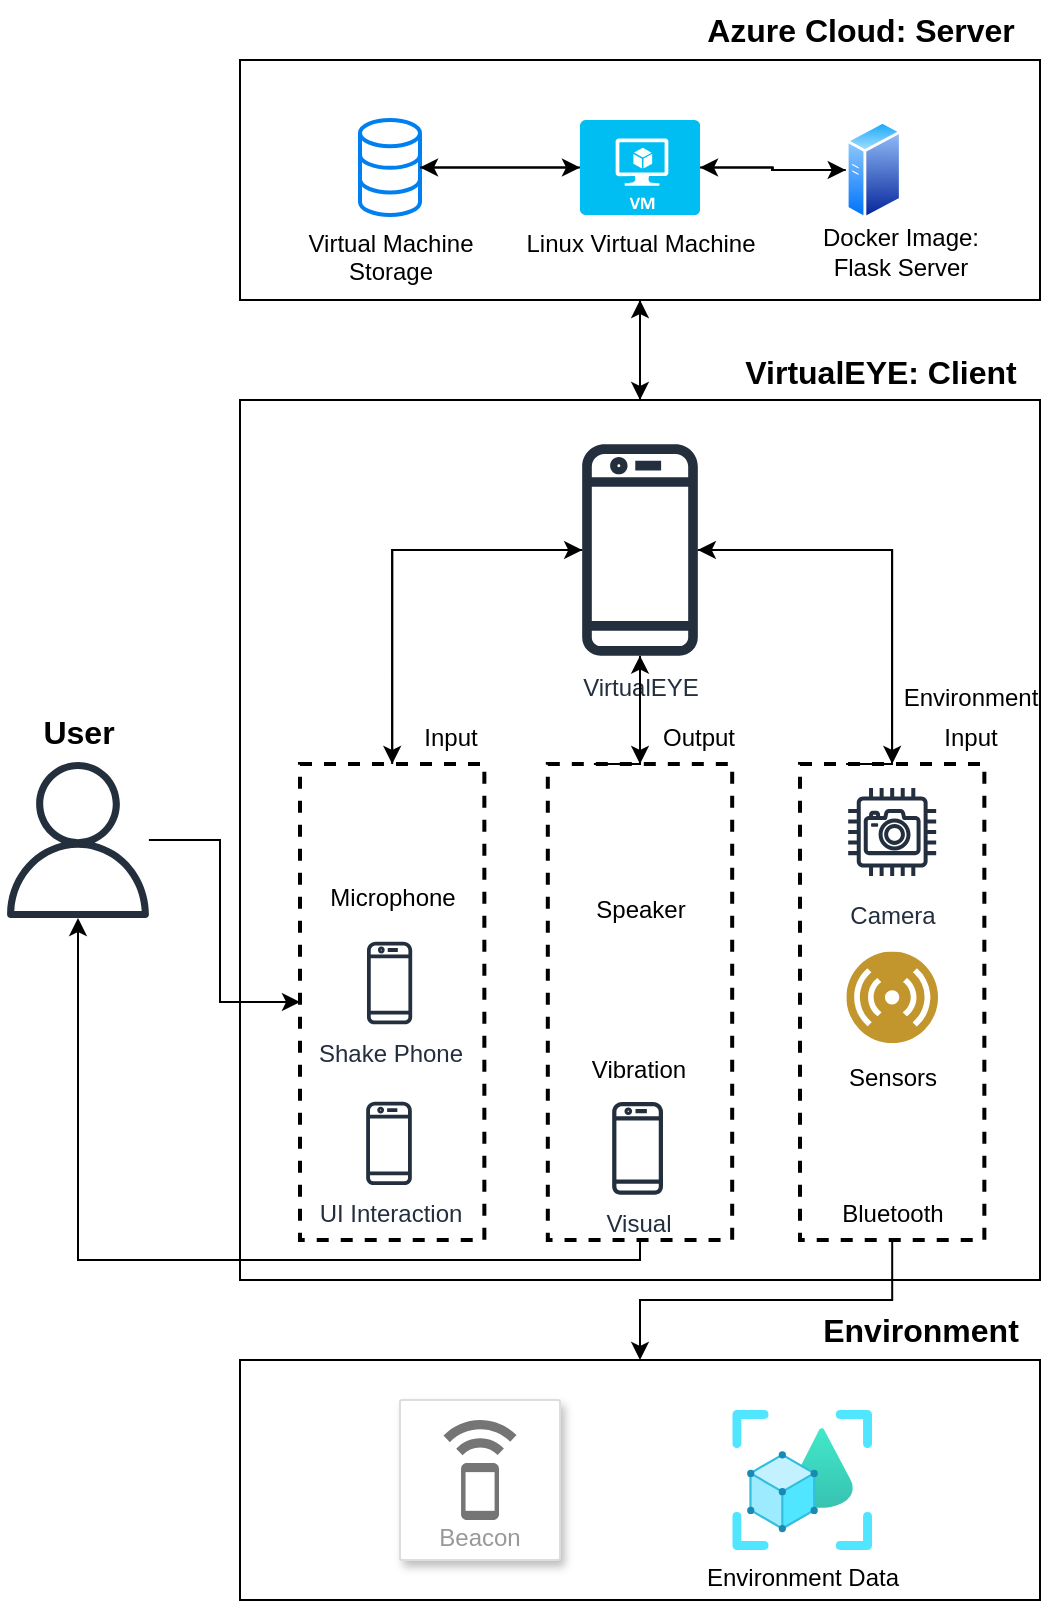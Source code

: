 <mxfile version="20.8.4" type="device"><diagram id="G0glIOScjVHj098hQlcz" name="Page-1"><mxGraphModel dx="1074" dy="738" grid="1" gridSize="10" guides="1" tooltips="1" connect="1" arrows="1" fold="1" page="1" pageScale="1" pageWidth="827" pageHeight="1169" math="0" shadow="0"><root><mxCell id="0"/><mxCell id="1" parent="0"/><mxCell id="2intrW8Gw10kRIi3WNaW-38" value="" style="group" vertex="1" connectable="0" parent="1"><mxGeometry x="160" y="330" width="400" height="440" as="geometry"/></mxCell><mxCell id="2intrW8Gw10kRIi3WNaW-8" value="" style="whiteSpace=wrap;html=1;" vertex="1" parent="2intrW8Gw10kRIi3WNaW-38"><mxGeometry width="400" height="440" as="geometry"/></mxCell><mxCell id="2intrW8Gw10kRIi3WNaW-68" style="edgeStyle=orthogonalEdgeStyle;rounded=0;orthogonalLoop=1;jettySize=auto;html=1;entryX=0.5;entryY=0;entryDx=0;entryDy=0;fontSize=16;fontColor=#000000;" edge="1" parent="2intrW8Gw10kRIi3WNaW-38" source="2intrW8Gw10kRIi3WNaW-4" target="2intrW8Gw10kRIi3WNaW-16"><mxGeometry relative="1" as="geometry"/></mxCell><mxCell id="2intrW8Gw10kRIi3WNaW-70" style="edgeStyle=orthogonalEdgeStyle;rounded=0;orthogonalLoop=1;jettySize=auto;html=1;fontSize=16;fontColor=#000000;" edge="1" parent="2intrW8Gw10kRIi3WNaW-38" source="2intrW8Gw10kRIi3WNaW-4" target="2intrW8Gw10kRIi3WNaW-20"><mxGeometry relative="1" as="geometry"/></mxCell><mxCell id="2intrW8Gw10kRIi3WNaW-71" style="edgeStyle=orthogonalEdgeStyle;rounded=0;orthogonalLoop=1;jettySize=auto;html=1;entryX=0.5;entryY=0;entryDx=0;entryDy=0;fontSize=16;fontColor=#000000;" edge="1" parent="2intrW8Gw10kRIi3WNaW-38" source="2intrW8Gw10kRIi3WNaW-4" target="2intrW8Gw10kRIi3WNaW-31"><mxGeometry relative="1" as="geometry"/></mxCell><mxCell id="2intrW8Gw10kRIi3WNaW-34" value="" style="group" vertex="1" connectable="0" parent="2intrW8Gw10kRIi3WNaW-38"><mxGeometry x="153.91" y="182" width="92.18" height="238" as="geometry"/></mxCell><mxCell id="2intrW8Gw10kRIi3WNaW-20" value="" style="whiteSpace=wrap;html=1;dashed=1;strokeWidth=2;" vertex="1" parent="2intrW8Gw10kRIi3WNaW-34"><mxGeometry width="92.18" height="238" as="geometry"/></mxCell><mxCell id="2intrW8Gw10kRIi3WNaW-14" value="Vibration" style="shape=image;html=1;verticalAlign=top;verticalLabelPosition=bottom;labelBackgroundColor=#ffffff;imageAspect=0;aspect=fixed;image=https://cdn0.iconfinder.com/data/icons/phosphor-regular-vol-5/256/vibrate-128.png" vertex="1" parent="2intrW8Gw10kRIi3WNaW-34"><mxGeometry x="19.71" y="88" width="50.68" height="50.68" as="geometry"/></mxCell><mxCell id="2intrW8Gw10kRIi3WNaW-12" value="Speaker" style="shape=image;html=1;verticalAlign=top;verticalLabelPosition=bottom;labelBackgroundColor=#ffffff;imageAspect=0;aspect=fixed;image=https://cdn1.iconfinder.com/data/icons/ui-essential-17/32/UI_Essential_Outline_1_essential-app-ui-sound-speaker-128.png" vertex="1" parent="2intrW8Gw10kRIi3WNaW-34"><mxGeometry x="21.09" y="9" width="50" height="50" as="geometry"/></mxCell><mxCell id="2intrW8Gw10kRIi3WNaW-29" value="" style="group" vertex="1" connectable="0" parent="2intrW8Gw10kRIi3WNaW-34"><mxGeometry x="32.18" y="168" width="25.74" height="49.63" as="geometry"/></mxCell><mxCell id="2intrW8Gw10kRIi3WNaW-26" value="" style="shape=image;html=1;verticalAlign=top;verticalLabelPosition=bottom;labelBackgroundColor=#ffffff;imageAspect=0;aspect=fixed;image=https://cdn4.iconfinder.com/data/icons/essential-app-1/16/eye-vision-monitor-look-observe-128.png;dashed=1;strokeWidth=2;" vertex="1" parent="2intrW8Gw10kRIi3WNaW-29"><mxGeometry x="5.471" y="17.903" width="14.613" height="14.613" as="geometry"/></mxCell><mxCell id="2intrW8Gw10kRIi3WNaW-27" value="Visual" style="sketch=0;outlineConnect=0;fontColor=#232F3E;gradientColor=none;fillColor=#232F3D;strokeColor=none;dashed=0;verticalLabelPosition=bottom;verticalAlign=top;align=center;html=1;fontSize=12;fontStyle=0;aspect=fixed;pointerEvents=1;shape=mxgraph.aws4.mobile_client;" vertex="1" parent="2intrW8Gw10kRIi3WNaW-29"><mxGeometry width="25.411" height="48.343" as="geometry"/></mxCell><mxCell id="2intrW8Gw10kRIi3WNaW-4" value="VirtualEYE" style="sketch=0;outlineConnect=0;fontColor=#232F3E;gradientColor=none;fillColor=#232F3D;strokeColor=none;dashed=0;verticalLabelPosition=bottom;verticalAlign=top;align=center;html=1;fontSize=12;fontStyle=0;aspect=fixed;pointerEvents=1;shape=mxgraph.aws4.mobile_client;" vertex="1" parent="2intrW8Gw10kRIi3WNaW-38"><mxGeometry x="171.09" y="20" width="57.82" height="110" as="geometry"/></mxCell><mxCell id="2intrW8Gw10kRIi3WNaW-33" value="" style="group" vertex="1" connectable="0" parent="2intrW8Gw10kRIi3WNaW-38"><mxGeometry x="280" y="182" width="92.18" height="238" as="geometry"/></mxCell><mxCell id="2intrW8Gw10kRIi3WNaW-31" value="" style="whiteSpace=wrap;html=1;dashed=1;strokeWidth=2;" vertex="1" parent="2intrW8Gw10kRIi3WNaW-33"><mxGeometry width="92.18" height="238" as="geometry"/></mxCell><mxCell id="2intrW8Gw10kRIi3WNaW-11" value="Camera" style="sketch=0;outlineConnect=0;fontColor=#232F3E;gradientColor=none;strokeColor=#232F3E;fillColor=#ffffff;dashed=0;verticalLabelPosition=bottom;verticalAlign=top;align=center;html=1;fontSize=12;fontStyle=0;aspect=fixed;shape=mxgraph.aws4.resourceIcon;resIcon=mxgraph.aws4.camera;" vertex="1" parent="2intrW8Gw10kRIi3WNaW-33"><mxGeometry x="18.59" y="6.5" width="55" height="55" as="geometry"/></mxCell><mxCell id="2intrW8Gw10kRIi3WNaW-7" value="&lt;font color=&quot;#000000&quot;&gt;Sensors&lt;/font&gt;" style="aspect=fixed;perimeter=ellipsePerimeter;html=1;align=center;shadow=0;dashed=0;fontColor=#4277BB;labelBackgroundColor=#ffffff;fontSize=12;spacingTop=3;image;image=img/lib/ibm/users/sensor.svg;" vertex="1" parent="2intrW8Gw10kRIi3WNaW-33"><mxGeometry x="23.17" y="93.74" width="45.84" height="45.84" as="geometry"/></mxCell><mxCell id="2intrW8Gw10kRIi3WNaW-15" value="Bluetooth" style="shape=image;html=1;verticalAlign=top;verticalLabelPosition=bottom;labelBackgroundColor=#ffffff;imageAspect=0;aspect=fixed;image=https://cdn4.iconfinder.com/data/icons/ionicons/512/icon-bluetooth-128.png" vertex="1" parent="2intrW8Gw10kRIi3WNaW-33"><mxGeometry x="27.73" y="174.45" width="36.73" height="36.73" as="geometry"/></mxCell><mxCell id="2intrW8Gw10kRIi3WNaW-35" value="" style="group" vertex="1" connectable="0" parent="2intrW8Gw10kRIi3WNaW-38"><mxGeometry x="30" y="182" width="92.18" height="238" as="geometry"/></mxCell><mxCell id="2intrW8Gw10kRIi3WNaW-16" value="" style="whiteSpace=wrap;html=1;dashed=1;strokeWidth=2;" vertex="1" parent="2intrW8Gw10kRIi3WNaW-35"><mxGeometry width="92.18" height="238" as="geometry"/></mxCell><mxCell id="2intrW8Gw10kRIi3WNaW-13" value="Microphone" style="shape=image;html=1;verticalAlign=top;verticalLabelPosition=bottom;labelBackgroundColor=#ffffff;imageAspect=0;aspect=fixed;image=https://cdn4.iconfinder.com/data/icons/essential-app-1/16/mic-microphone-record-speak-128.png" vertex="1" parent="2intrW8Gw10kRIi3WNaW-35"><mxGeometry x="27.09" y="15" width="38" height="38" as="geometry"/></mxCell><mxCell id="2intrW8Gw10kRIi3WNaW-22" value="" style="group" vertex="1" connectable="0" parent="2intrW8Gw10kRIi3WNaW-35"><mxGeometry x="8.769" y="88" width="54.641" height="57.321" as="geometry"/></mxCell><mxCell id="2intrW8Gw10kRIi3WNaW-17" value="" style="shape=image;html=1;verticalAlign=top;verticalLabelPosition=bottom;labelBackgroundColor=#ffffff;imageAspect=0;aspect=fixed;image=https://cdn1.iconfinder.com/data/icons/systemui/21/grab-128.png;dashed=1;strokeWidth=2;rotation=30;" vertex="1" parent="2intrW8Gw10kRIi3WNaW-22"><mxGeometry x="7.321" y="10" width="40" height="40" as="geometry"/></mxCell><mxCell id="2intrW8Gw10kRIi3WNaW-18" value="&lt;div style=&quot;&quot;&gt;&lt;span style=&quot;background-color: initial;&quot;&gt;Shake Phone&lt;/span&gt;&lt;/div&gt;" style="sketch=0;outlineConnect=0;fontColor=#232F3E;gradientColor=none;fillColor=#232F3D;strokeColor=none;dashed=0;verticalLabelPosition=bottom;verticalAlign=top;align=center;html=1;fontSize=12;fontStyle=0;aspect=fixed;pointerEvents=1;shape=mxgraph.aws4.mobile_client;" vertex="1" parent="2intrW8Gw10kRIi3WNaW-22"><mxGeometry x="24.721" width="22.6" height="43" as="geometry"/></mxCell><mxCell id="2intrW8Gw10kRIi3WNaW-25" value="" style="group" vertex="1" connectable="0" parent="2intrW8Gw10kRIi3WNaW-35"><mxGeometry x="33.09" y="168" width="32" height="53.41" as="geometry"/></mxCell><mxCell id="2intrW8Gw10kRIi3WNaW-23" value="UI Interaction" style="sketch=0;outlineConnect=0;fontColor=#232F3E;gradientColor=none;fillColor=#232F3D;strokeColor=none;dashed=0;verticalLabelPosition=bottom;verticalAlign=top;align=center;html=1;fontSize=12;fontStyle=0;aspect=fixed;pointerEvents=1;shape=mxgraph.aws4.mobile_client;" vertex="1" parent="2intrW8Gw10kRIi3WNaW-25"><mxGeometry width="22.82" height="43.41" as="geometry"/></mxCell><mxCell id="2intrW8Gw10kRIi3WNaW-24" value="" style="shape=image;html=1;verticalAlign=top;verticalLabelPosition=bottom;labelBackgroundColor=#ffffff;imageAspect=0;aspect=fixed;image=https://cdn1.iconfinder.com/data/icons/iconoir-vol-3/24/one-finger-select-hand-gesture-128.png;dashed=1;strokeWidth=2;" vertex="1" parent="2intrW8Gw10kRIi3WNaW-25"><mxGeometry y="21.41" width="32" height="32" as="geometry"/></mxCell><mxCell id="2intrW8Gw10kRIi3WNaW-74" value="&lt;font style=&quot;font-size: 12px;&quot;&gt;Input&lt;/font&gt;" style="text;html=1;align=center;verticalAlign=middle;resizable=0;points=[];autosize=1;strokeColor=none;fillColor=none;fontSize=16;fontColor=#000000;" vertex="1" parent="2intrW8Gw10kRIi3WNaW-38"><mxGeometry x="80" y="152" width="50" height="30" as="geometry"/></mxCell><mxCell id="2intrW8Gw10kRIi3WNaW-76" value="&lt;font style=&quot;font-size: 12px;&quot;&gt;Output&lt;/font&gt;" style="text;html=1;align=center;verticalAlign=middle;resizable=0;points=[];autosize=1;strokeColor=none;fillColor=none;fontSize=16;fontColor=#000000;" vertex="1" parent="2intrW8Gw10kRIi3WNaW-38"><mxGeometry x="199" y="152" width="60" height="30" as="geometry"/></mxCell><mxCell id="2intrW8Gw10kRIi3WNaW-77" value="&lt;span style=&quot;font-size: 12px;&quot;&gt;Environment &lt;br&gt;Input&lt;br&gt;&lt;/span&gt;" style="text;html=1;align=center;verticalAlign=middle;resizable=0;points=[];autosize=1;strokeColor=none;fillColor=none;fontSize=16;fontColor=#000000;" vertex="1" parent="2intrW8Gw10kRIi3WNaW-38"><mxGeometry x="320" y="132" width="90" height="50" as="geometry"/></mxCell><mxCell id="2intrW8Gw10kRIi3WNaW-79" style="edgeStyle=orthogonalEdgeStyle;rounded=0;orthogonalLoop=1;jettySize=auto;html=1;fontSize=12;fontColor=#000000;" edge="1" parent="2intrW8Gw10kRIi3WNaW-38" source="2intrW8Gw10kRIi3WNaW-16" target="2intrW8Gw10kRIi3WNaW-4"><mxGeometry relative="1" as="geometry"><Array as="points"><mxPoint x="76" y="75"/></Array></mxGeometry></mxCell><mxCell id="2intrW8Gw10kRIi3WNaW-80" style="edgeStyle=orthogonalEdgeStyle;rounded=0;orthogonalLoop=1;jettySize=auto;html=1;exitX=0.25;exitY=0;exitDx=0;exitDy=0;fontSize=12;fontColor=#000000;" edge="1" parent="2intrW8Gw10kRIi3WNaW-38" source="2intrW8Gw10kRIi3WNaW-20" target="2intrW8Gw10kRIi3WNaW-4"><mxGeometry relative="1" as="geometry"><Array as="points"><mxPoint x="200" y="182"/></Array></mxGeometry></mxCell><mxCell id="2intrW8Gw10kRIi3WNaW-81" style="edgeStyle=orthogonalEdgeStyle;rounded=0;orthogonalLoop=1;jettySize=auto;html=1;exitX=0.25;exitY=0;exitDx=0;exitDy=0;fontSize=12;fontColor=#000000;" edge="1" parent="2intrW8Gw10kRIi3WNaW-38" source="2intrW8Gw10kRIi3WNaW-31" target="2intrW8Gw10kRIi3WNaW-4"><mxGeometry relative="1" as="geometry"><Array as="points"><mxPoint x="326" y="182"/><mxPoint x="326" y="75"/></Array></mxGeometry></mxCell><mxCell id="2intrW8Gw10kRIi3WNaW-1" value="" style="sketch=0;outlineConnect=0;fontColor=#232F3E;gradientColor=none;fillColor=#232F3D;strokeColor=none;dashed=0;verticalLabelPosition=bottom;verticalAlign=top;align=center;html=1;fontSize=12;fontStyle=0;aspect=fixed;pointerEvents=1;shape=mxgraph.aws4.user;" vertex="1" parent="1"><mxGeometry x="40" y="511" width="78" height="78" as="geometry"/></mxCell><mxCell id="2intrW8Gw10kRIi3WNaW-66" style="edgeStyle=orthogonalEdgeStyle;rounded=0;orthogonalLoop=1;jettySize=auto;html=1;entryX=0;entryY=0.5;entryDx=0;entryDy=0;fontSize=16;fontColor=#000000;" edge="1" parent="1" source="2intrW8Gw10kRIi3WNaW-1" target="2intrW8Gw10kRIi3WNaW-16"><mxGeometry relative="1" as="geometry"><Array as="points"><mxPoint x="150" y="550"/><mxPoint x="150" y="631"/></Array></mxGeometry></mxCell><mxCell id="2intrW8Gw10kRIi3WNaW-39" value="" style="group" vertex="1" connectable="0" parent="1"><mxGeometry x="160" y="810" width="400" height="120" as="geometry"/></mxCell><mxCell id="2intrW8Gw10kRIi3WNaW-37" value="" style="whiteSpace=wrap;html=1;" vertex="1" parent="2intrW8Gw10kRIi3WNaW-39"><mxGeometry width="400" height="120" as="geometry"/></mxCell><mxCell id="2intrW8Gw10kRIi3WNaW-5" value="Beacon" style="strokeColor=#dddddd;shadow=1;strokeWidth=1;rounded=1;absoluteArcSize=1;arcSize=2;labelPosition=center;verticalLabelPosition=middle;align=center;verticalAlign=bottom;spacingLeft=0;fontColor=#999999;fontSize=12;whiteSpace=wrap;spacingBottom=2;" vertex="1" parent="2intrW8Gw10kRIi3WNaW-39"><mxGeometry x="80" y="20" width="80" height="80" as="geometry"/></mxCell><mxCell id="2intrW8Gw10kRIi3WNaW-6" value="" style="sketch=0;dashed=0;connectable=0;html=1;fillColor=#757575;strokeColor=none;shape=mxgraph.gcp2.beacon;part=1;" vertex="1" parent="2intrW8Gw10kRIi3WNaW-5"><mxGeometry x="0.5" width="36.5" height="50" relative="1" as="geometry"><mxPoint x="-18.25" y="10" as="offset"/></mxGeometry></mxCell><mxCell id="2intrW8Gw10kRIi3WNaW-36" value="Environment Data" style="aspect=fixed;html=1;points=[];align=center;image;fontSize=12;image=img/lib/azure2/ai_machine_learning/Azure_Object_Understanding.svg;dashed=1;strokeWidth=2;fontColor=#000000;" vertex="1" parent="2intrW8Gw10kRIi3WNaW-39"><mxGeometry x="246.09" y="25" width="70" height="70" as="geometry"/></mxCell><mxCell id="2intrW8Gw10kRIi3WNaW-49" value="" style="group" vertex="1" connectable="0" parent="1"><mxGeometry x="160" y="160" width="400" height="120" as="geometry"/></mxCell><mxCell id="2intrW8Gw10kRIi3WNaW-9" value="" style="whiteSpace=wrap;html=1;" vertex="1" parent="2intrW8Gw10kRIi3WNaW-49"><mxGeometry width="400" height="120" as="geometry"/></mxCell><mxCell id="2intrW8Gw10kRIi3WNaW-54" style="edgeStyle=orthogonalEdgeStyle;rounded=0;orthogonalLoop=1;jettySize=auto;html=1;entryX=1;entryY=0.5;entryDx=0;entryDy=0;entryPerimeter=0;fontSize=16;fontColor=#000000;" edge="1" parent="2intrW8Gw10kRIi3WNaW-49" source="2intrW8Gw10kRIi3WNaW-40" target="2intrW8Gw10kRIi3WNaW-41"><mxGeometry relative="1" as="geometry"/></mxCell><mxCell id="2intrW8Gw10kRIi3WNaW-57" style="edgeStyle=orthogonalEdgeStyle;rounded=0;orthogonalLoop=1;jettySize=auto;html=1;entryX=0;entryY=0.5;entryDx=0;entryDy=0;fontSize=16;fontColor=#000000;" edge="1" parent="2intrW8Gw10kRIi3WNaW-49" source="2intrW8Gw10kRIi3WNaW-40" target="2intrW8Gw10kRIi3WNaW-43"><mxGeometry relative="1" as="geometry"><Array as="points"><mxPoint x="266" y="54"/><mxPoint x="266" y="55"/></Array></mxGeometry></mxCell><mxCell id="2intrW8Gw10kRIi3WNaW-40" value="Linux Virtual Machine" style="verticalLabelPosition=bottom;html=1;verticalAlign=top;align=center;strokeColor=none;fillColor=#00BEF2;shape=mxgraph.azure.virtual_machine;dashed=1;strokeWidth=2;fontColor=#000000;" vertex="1" parent="2intrW8Gw10kRIi3WNaW-49"><mxGeometry x="170" y="30" width="60" height="47.5" as="geometry"/></mxCell><mxCell id="2intrW8Gw10kRIi3WNaW-41" value="Virtual Machine &lt;br&gt;Storage" style="html=1;verticalLabelPosition=bottom;align=center;labelBackgroundColor=#ffffff;verticalAlign=top;strokeWidth=2;strokeColor=#0080F0;shadow=0;dashed=0;shape=mxgraph.ios7.icons.data;fontColor=#000000;" vertex="1" parent="2intrW8Gw10kRIi3WNaW-49"><mxGeometry x="60" y="30" width="30" height="47.5" as="geometry"/></mxCell><mxCell id="2intrW8Gw10kRIi3WNaW-48" value="" style="group" vertex="1" connectable="0" parent="2intrW8Gw10kRIi3WNaW-49"><mxGeometry x="280" y="30" width="100" height="86.38" as="geometry"/></mxCell><mxCell id="2intrW8Gw10kRIi3WNaW-44" value="" style="group" vertex="1" connectable="0" parent="2intrW8Gw10kRIi3WNaW-48"><mxGeometry x="22.87" width="54.25" height="52.75" as="geometry"/></mxCell><mxCell id="2intrW8Gw10kRIi3WNaW-43" value="" style="aspect=fixed;perimeter=ellipsePerimeter;html=1;align=center;shadow=0;dashed=0;spacingTop=3;image;image=img/lib/active_directory/generic_server.svg;strokeWidth=2;fontColor=#000000;" vertex="1" parent="2intrW8Gw10kRIi3WNaW-44"><mxGeometry width="28.0" height="50" as="geometry"/></mxCell><mxCell id="2intrW8Gw10kRIi3WNaW-42" value="" style="shape=image;html=1;verticalAlign=top;verticalLabelPosition=bottom;labelBackgroundColor=#ffffff;imageAspect=0;aspect=fixed;image=https://cdn2.iconfinder.com/data/icons/boxicons-logos/24/bxl-docker-128.png;dashed=1;strokeWidth=2;fontColor=#000000;" vertex="1" parent="2intrW8Gw10kRIi3WNaW-44"><mxGeometry x="15.25" y="13.75" width="39" height="39" as="geometry"/></mxCell><mxCell id="2intrW8Gw10kRIi3WNaW-47" value="Docker Image:&lt;br style=&quot;border-color: var(--border-color);&quot;&gt;&lt;span style=&quot;background-color: rgb(255, 255, 255);&quot;&gt;Flask Server&lt;/span&gt;" style="text;html=1;align=center;verticalAlign=middle;resizable=0;points=[];autosize=1;strokeColor=none;fillColor=none;fontColor=#000000;dashed=1;strokeWidth=2;" vertex="1" parent="2intrW8Gw10kRIi3WNaW-48"><mxGeometry y="46.38" width="100" height="40" as="geometry"/></mxCell><mxCell id="2intrW8Gw10kRIi3WNaW-61" style="edgeStyle=orthogonalEdgeStyle;rounded=0;orthogonalLoop=1;jettySize=auto;html=1;entryX=1;entryY=0.5;entryDx=0;entryDy=0;entryPerimeter=0;fontSize=16;fontColor=#000000;" edge="1" parent="2intrW8Gw10kRIi3WNaW-49" source="2intrW8Gw10kRIi3WNaW-43" target="2intrW8Gw10kRIi3WNaW-40"><mxGeometry relative="1" as="geometry"/></mxCell><mxCell id="2intrW8Gw10kRIi3WNaW-50" value="Azure Cloud: Server" style="text;html=1;align=center;verticalAlign=middle;resizable=0;points=[];autosize=1;strokeColor=none;fillColor=none;fontColor=#000000;dashed=1;strokeWidth=2;fontStyle=1;fontSize=16;" vertex="1" parent="1"><mxGeometry x="380" y="130" width="180" height="30" as="geometry"/></mxCell><mxCell id="2intrW8Gw10kRIi3WNaW-51" value="VirtualEYE: Client" style="text;html=1;align=center;verticalAlign=middle;resizable=0;points=[];autosize=1;strokeColor=none;fillColor=none;fontColor=#000000;dashed=1;strokeWidth=2;fontStyle=1;fontSize=16;" vertex="1" parent="1"><mxGeometry x="400" y="301" width="160" height="30" as="geometry"/></mxCell><mxCell id="2intrW8Gw10kRIi3WNaW-52" value="Environment" style="text;html=1;align=center;verticalAlign=middle;resizable=0;points=[];autosize=1;strokeColor=none;fillColor=none;fontColor=#000000;dashed=1;strokeWidth=2;fontStyle=1;fontSize=16;" vertex="1" parent="1"><mxGeometry x="440" y="780" width="120" height="30" as="geometry"/></mxCell><mxCell id="2intrW8Gw10kRIi3WNaW-53" style="edgeStyle=orthogonalEdgeStyle;rounded=0;orthogonalLoop=1;jettySize=auto;html=1;entryX=0.5;entryY=1;entryDx=0;entryDy=0;fontSize=16;fontColor=#000000;" edge="1" parent="1" source="2intrW8Gw10kRIi3WNaW-8" target="2intrW8Gw10kRIi3WNaW-9"><mxGeometry relative="1" as="geometry"/></mxCell><mxCell id="2intrW8Gw10kRIi3WNaW-55" style="edgeStyle=orthogonalEdgeStyle;rounded=0;orthogonalLoop=1;jettySize=auto;html=1;fontSize=16;fontColor=#000000;" edge="1" parent="1" source="2intrW8Gw10kRIi3WNaW-41"><mxGeometry relative="1" as="geometry"><mxPoint x="330.0" y="213.75" as="targetPoint"/></mxGeometry></mxCell><mxCell id="2intrW8Gw10kRIi3WNaW-65" style="edgeStyle=orthogonalEdgeStyle;rounded=0;orthogonalLoop=1;jettySize=auto;html=1;entryX=0.5;entryY=0;entryDx=0;entryDy=0;fontSize=16;fontColor=#000000;" edge="1" parent="1" source="2intrW8Gw10kRIi3WNaW-9" target="2intrW8Gw10kRIi3WNaW-8"><mxGeometry relative="1" as="geometry"/></mxCell><mxCell id="2intrW8Gw10kRIi3WNaW-67" style="edgeStyle=orthogonalEdgeStyle;rounded=0;orthogonalLoop=1;jettySize=auto;html=1;fontSize=16;fontColor=#000000;" edge="1" parent="1" source="2intrW8Gw10kRIi3WNaW-20" target="2intrW8Gw10kRIi3WNaW-1"><mxGeometry relative="1" as="geometry"><Array as="points"><mxPoint x="360" y="760"/><mxPoint x="79" y="760"/></Array></mxGeometry></mxCell><mxCell id="2intrW8Gw10kRIi3WNaW-72" style="edgeStyle=orthogonalEdgeStyle;rounded=0;orthogonalLoop=1;jettySize=auto;html=1;fontSize=16;fontColor=#000000;" edge="1" parent="1" source="2intrW8Gw10kRIi3WNaW-31" target="2intrW8Gw10kRIi3WNaW-37"><mxGeometry relative="1" as="geometry"/></mxCell><mxCell id="2intrW8Gw10kRIi3WNaW-73" value="User" style="text;html=1;align=center;verticalAlign=middle;resizable=0;points=[];autosize=1;strokeColor=none;fillColor=none;fontColor=#000000;dashed=1;strokeWidth=2;fontStyle=1;fontSize=16;" vertex="1" parent="1"><mxGeometry x="49" y="481" width="60" height="30" as="geometry"/></mxCell></root></mxGraphModel></diagram></mxfile>